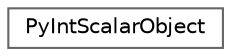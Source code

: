 digraph "Graphical Class Hierarchy"
{
 // LATEX_PDF_SIZE
  bgcolor="transparent";
  edge [fontname=Helvetica,fontsize=10,labelfontname=Helvetica,labelfontsize=10];
  node [fontname=Helvetica,fontsize=10,shape=box,height=0.2,width=0.4];
  rankdir="LR";
  Node0 [id="Node000000",label="PyIntScalarObject",height=0.2,width=0.4,color="grey40", fillcolor="white", style="filled",URL="$da/dc8/structPyIntScalarObject.html",tooltip=" "];
}
